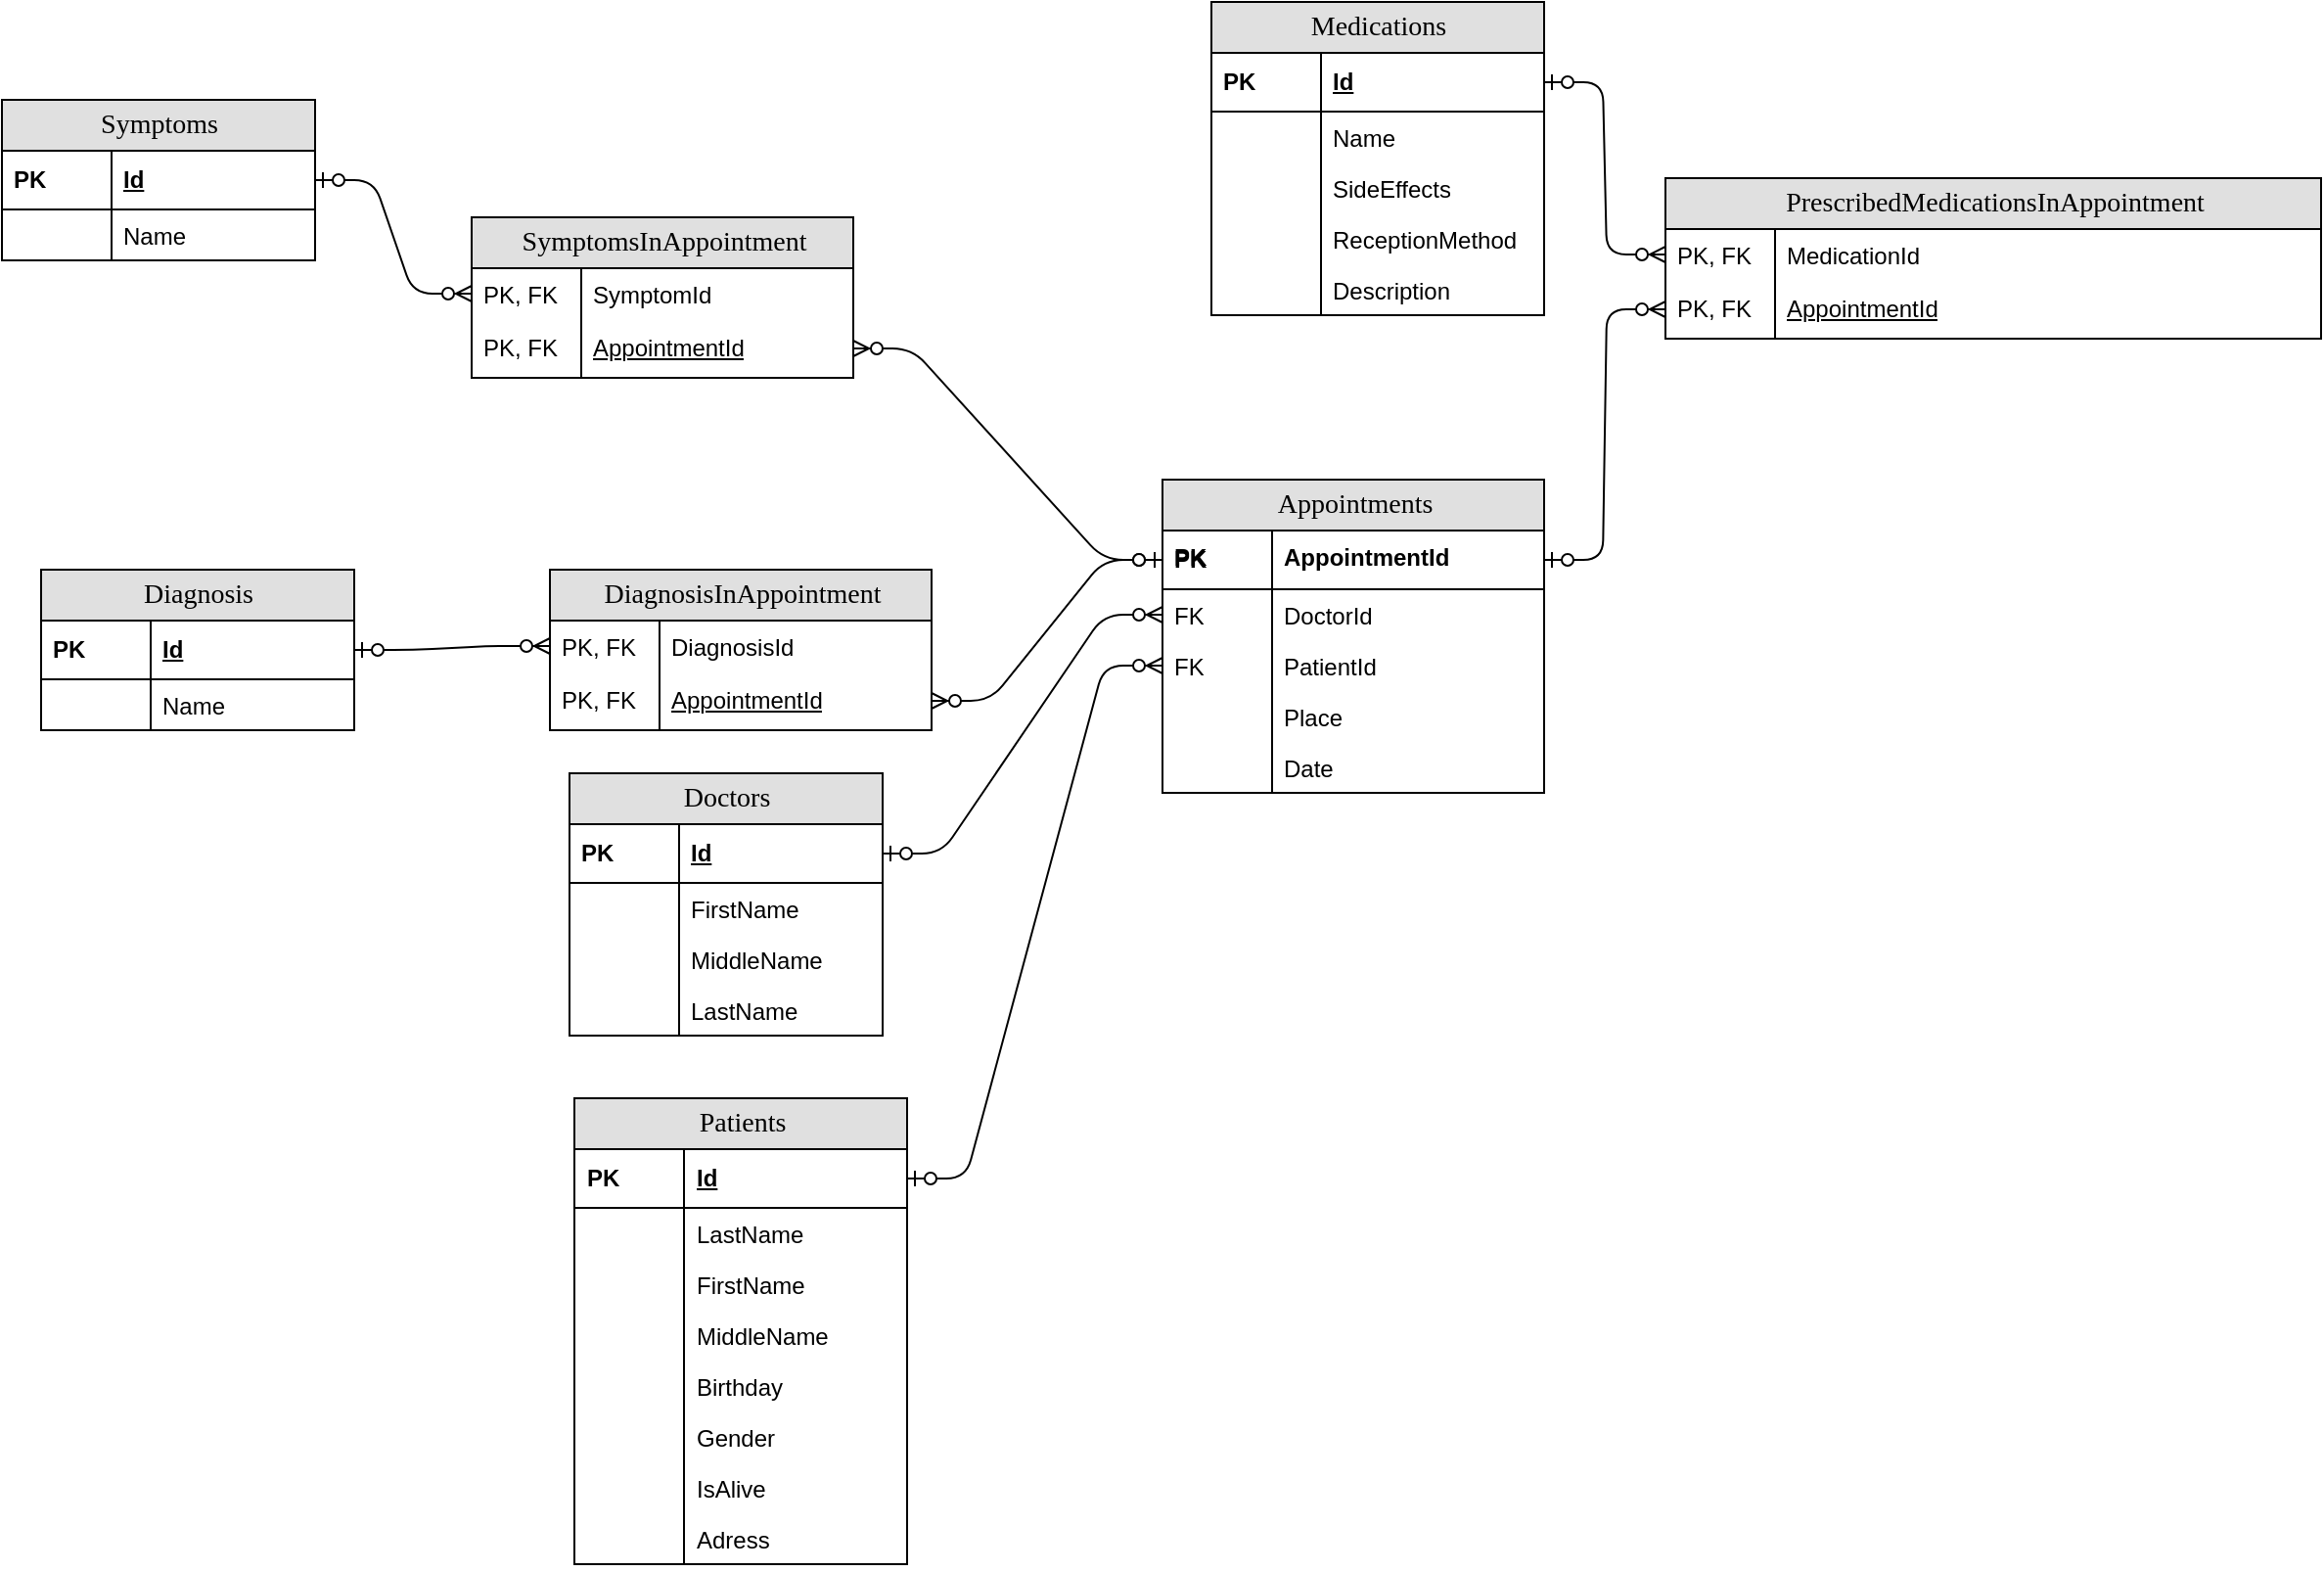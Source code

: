 <mxfile version="20.2.3" type="device"><diagram name="Page-1" id="e56a1550-8fbb-45ad-956c-1786394a9013"><mxGraphModel dx="3069" dy="1008" grid="1" gridSize="10" guides="1" tooltips="1" connect="1" arrows="1" fold="1" page="1" pageScale="1" pageWidth="1100" pageHeight="850" background="none" math="0" shadow="0"><root><mxCell id="0"/><mxCell id="1" parent="0"/><mxCell id="GtxnZD2geH8zOr17voNT-1" value="Doctors" style="swimlane;html=1;fontStyle=0;childLayout=stackLayout;horizontal=1;startSize=26;fillColor=#e0e0e0;horizontalStack=0;resizeParent=1;resizeLast=0;collapsible=1;marginBottom=0;swimlaneFillColor=#ffffff;align=center;rounded=0;shadow=0;comic=0;labelBackgroundColor=none;strokeWidth=1;fontFamily=Verdana;fontSize=14" vertex="1" parent="1"><mxGeometry x="150" y="534" width="160" height="134" as="geometry"/></mxCell><mxCell id="GtxnZD2geH8zOr17voNT-4" value="Id" style="shape=partialRectangle;top=0;left=0;right=0;bottom=1;html=1;align=left;verticalAlign=middle;fillColor=none;spacingLeft=60;spacingRight=4;whiteSpace=wrap;overflow=hidden;rotatable=0;points=[[0,0.5],[1,0.5]];portConstraint=eastwest;dropTarget=0;fontStyle=5;" vertex="1" parent="GtxnZD2geH8zOr17voNT-1"><mxGeometry y="26" width="160" height="30" as="geometry"/></mxCell><mxCell id="GtxnZD2geH8zOr17voNT-5" value="PK" style="shape=partialRectangle;fontStyle=1;top=0;left=0;bottom=0;html=1;fillColor=none;align=left;verticalAlign=middle;spacingLeft=4;spacingRight=4;whiteSpace=wrap;overflow=hidden;rotatable=0;points=[];portConstraint=eastwest;part=1;" vertex="1" connectable="0" parent="GtxnZD2geH8zOr17voNT-4"><mxGeometry width="56" height="30" as="geometry"/></mxCell><mxCell id="GtxnZD2geH8zOr17voNT-6" value="FirstName" style="shape=partialRectangle;top=0;left=0;right=0;bottom=0;html=1;align=left;verticalAlign=top;fillColor=none;spacingLeft=60;spacingRight=4;whiteSpace=wrap;overflow=hidden;rotatable=0;points=[[0,0.5],[1,0.5]];portConstraint=eastwest;dropTarget=0;" vertex="1" parent="GtxnZD2geH8zOr17voNT-1"><mxGeometry y="56" width="160" height="26" as="geometry"/></mxCell><mxCell id="GtxnZD2geH8zOr17voNT-7" value="" style="shape=partialRectangle;top=0;left=0;bottom=0;html=1;fillColor=none;align=left;verticalAlign=top;spacingLeft=4;spacingRight=4;whiteSpace=wrap;overflow=hidden;rotatable=0;points=[];portConstraint=eastwest;part=1;" vertex="1" connectable="0" parent="GtxnZD2geH8zOr17voNT-6"><mxGeometry width="56" height="26" as="geometry"/></mxCell><mxCell id="GtxnZD2geH8zOr17voNT-29" value="MiddleName" style="shape=partialRectangle;top=0;left=0;right=0;bottom=0;html=1;align=left;verticalAlign=top;fillColor=none;spacingLeft=60;spacingRight=4;whiteSpace=wrap;overflow=hidden;rotatable=0;points=[[0,0.5],[1,0.5]];portConstraint=eastwest;dropTarget=0;" vertex="1" parent="GtxnZD2geH8zOr17voNT-1"><mxGeometry y="82" width="160" height="26" as="geometry"/></mxCell><mxCell id="GtxnZD2geH8zOr17voNT-30" value="" style="shape=partialRectangle;top=0;left=0;bottom=0;html=1;fillColor=none;align=left;verticalAlign=top;spacingLeft=4;spacingRight=4;whiteSpace=wrap;overflow=hidden;rotatable=0;points=[];portConstraint=eastwest;part=1;" vertex="1" connectable="0" parent="GtxnZD2geH8zOr17voNT-29"><mxGeometry width="56" height="26" as="geometry"/></mxCell><mxCell id="GtxnZD2geH8zOr17voNT-44" value="LastName" style="shape=partialRectangle;top=0;left=0;right=0;bottom=0;html=1;align=left;verticalAlign=top;fillColor=none;spacingLeft=60;spacingRight=4;whiteSpace=wrap;overflow=hidden;rotatable=0;points=[[0,0.5],[1,0.5]];portConstraint=eastwest;dropTarget=0;" vertex="1" parent="GtxnZD2geH8zOr17voNT-1"><mxGeometry y="108" width="160" height="26" as="geometry"/></mxCell><mxCell id="GtxnZD2geH8zOr17voNT-45" value="" style="shape=partialRectangle;top=0;left=0;bottom=0;html=1;fillColor=none;align=left;verticalAlign=top;spacingLeft=4;spacingRight=4;whiteSpace=wrap;overflow=hidden;rotatable=0;points=[];portConstraint=eastwest;part=1;" vertex="1" connectable="0" parent="GtxnZD2geH8zOr17voNT-44"><mxGeometry width="56" height="26" as="geometry"/></mxCell><mxCell id="GtxnZD2geH8zOr17voNT-31" value="DiagnosisInAppointment" style="swimlane;html=1;fontStyle=0;childLayout=stackLayout;horizontal=1;startSize=26;fillColor=#e0e0e0;horizontalStack=0;resizeParent=1;resizeLast=0;collapsible=1;marginBottom=0;swimlaneFillColor=#ffffff;align=center;rounded=0;shadow=0;comic=0;labelBackgroundColor=none;strokeWidth=1;fontFamily=Verdana;fontSize=14" vertex="1" parent="1"><mxGeometry x="140" y="430" width="195" height="82" as="geometry"/></mxCell><mxCell id="GtxnZD2geH8zOr17voNT-34" value="DiagnosisId" style="shape=partialRectangle;top=0;left=0;right=0;bottom=0;html=1;align=left;verticalAlign=top;fillColor=none;spacingLeft=60;spacingRight=4;whiteSpace=wrap;overflow=hidden;rotatable=0;points=[[0,0.5],[1,0.5]];portConstraint=eastwest;dropTarget=0;" vertex="1" parent="GtxnZD2geH8zOr17voNT-31"><mxGeometry y="26" width="195" height="26" as="geometry"/></mxCell><mxCell id="GtxnZD2geH8zOr17voNT-35" value="PK, FK" style="shape=partialRectangle;top=0;left=0;bottom=0;html=1;fillColor=none;align=left;verticalAlign=top;spacingLeft=4;spacingRight=4;whiteSpace=wrap;overflow=hidden;rotatable=0;points=[];portConstraint=eastwest;part=1;" vertex="1" connectable="0" parent="GtxnZD2geH8zOr17voNT-34"><mxGeometry width="56" height="26" as="geometry"/></mxCell><mxCell id="GtxnZD2geH8zOr17voNT-32" value="&lt;span style=&quot;font-weight: 400;&quot;&gt;AppointmentId&lt;/span&gt;" style="shape=partialRectangle;top=0;left=0;right=0;bottom=1;html=1;align=left;verticalAlign=middle;fillColor=none;spacingLeft=60;spacingRight=4;whiteSpace=wrap;overflow=hidden;rotatable=0;points=[[0,0.5],[1,0.5]];portConstraint=eastwest;dropTarget=0;fontStyle=5;" vertex="1" parent="GtxnZD2geH8zOr17voNT-31"><mxGeometry y="52" width="195" height="30" as="geometry"/></mxCell><mxCell id="GtxnZD2geH8zOr17voNT-33" value="&lt;span style=&quot;font-weight: 400;&quot;&gt;PK, FK&lt;/span&gt;" style="shape=partialRectangle;fontStyle=1;top=0;left=0;bottom=0;html=1;fillColor=none;align=left;verticalAlign=middle;spacingLeft=4;spacingRight=4;whiteSpace=wrap;overflow=hidden;rotatable=0;points=[];portConstraint=eastwest;part=1;" vertex="1" connectable="0" parent="GtxnZD2geH8zOr17voNT-32"><mxGeometry width="56" height="30" as="geometry"/></mxCell><mxCell id="GtxnZD2geH8zOr17voNT-49" value="Patients" style="swimlane;html=1;fontStyle=0;childLayout=stackLayout;horizontal=1;startSize=26;fillColor=#e0e0e0;horizontalStack=0;resizeParent=1;resizeLast=0;collapsible=1;marginBottom=0;swimlaneFillColor=#ffffff;align=center;rounded=0;shadow=0;comic=0;labelBackgroundColor=none;strokeWidth=1;fontFamily=Verdana;fontSize=14" vertex="1" parent="1"><mxGeometry x="152.5" y="700" width="170" height="238" as="geometry"/></mxCell><mxCell id="GtxnZD2geH8zOr17voNT-50" value="Id" style="shape=partialRectangle;top=0;left=0;right=0;bottom=1;html=1;align=left;verticalAlign=middle;fillColor=none;spacingLeft=60;spacingRight=4;whiteSpace=wrap;overflow=hidden;rotatable=0;points=[[0,0.5],[1,0.5]];portConstraint=eastwest;dropTarget=0;fontStyle=5;" vertex="1" parent="GtxnZD2geH8zOr17voNT-49"><mxGeometry y="26" width="170" height="30" as="geometry"/></mxCell><mxCell id="GtxnZD2geH8zOr17voNT-51" value="PK" style="shape=partialRectangle;fontStyle=1;top=0;left=0;bottom=0;html=1;fillColor=none;align=left;verticalAlign=middle;spacingLeft=4;spacingRight=4;whiteSpace=wrap;overflow=hidden;rotatable=0;points=[];portConstraint=eastwest;part=1;" vertex="1" connectable="0" parent="GtxnZD2geH8zOr17voNT-50"><mxGeometry width="56" height="30" as="geometry"/></mxCell><mxCell id="GtxnZD2geH8zOr17voNT-56" value="LastName" style="shape=partialRectangle;top=0;left=0;right=0;bottom=0;html=1;align=left;verticalAlign=top;fillColor=none;spacingLeft=60;spacingRight=4;whiteSpace=wrap;overflow=hidden;rotatable=0;points=[[0,0.5],[1,0.5]];portConstraint=eastwest;dropTarget=0;" vertex="1" parent="GtxnZD2geH8zOr17voNT-49"><mxGeometry y="56" width="170" height="26" as="geometry"/></mxCell><mxCell id="GtxnZD2geH8zOr17voNT-57" value="" style="shape=partialRectangle;top=0;left=0;bottom=0;html=1;fillColor=none;align=left;verticalAlign=top;spacingLeft=4;spacingRight=4;whiteSpace=wrap;overflow=hidden;rotatable=0;points=[];portConstraint=eastwest;part=1;" vertex="1" connectable="0" parent="GtxnZD2geH8zOr17voNT-56"><mxGeometry width="56" height="26" as="geometry"/></mxCell><mxCell id="GtxnZD2geH8zOr17voNT-54" value="FirstName" style="shape=partialRectangle;top=0;left=0;right=0;bottom=0;html=1;align=left;verticalAlign=top;fillColor=none;spacingLeft=60;spacingRight=4;whiteSpace=wrap;overflow=hidden;rotatable=0;points=[[0,0.5],[1,0.5]];portConstraint=eastwest;dropTarget=0;" vertex="1" parent="GtxnZD2geH8zOr17voNT-49"><mxGeometry y="82" width="170" height="26" as="geometry"/></mxCell><mxCell id="GtxnZD2geH8zOr17voNT-55" value="" style="shape=partialRectangle;top=0;left=0;bottom=0;html=1;fillColor=none;align=left;verticalAlign=top;spacingLeft=4;spacingRight=4;whiteSpace=wrap;overflow=hidden;rotatable=0;points=[];portConstraint=eastwest;part=1;" vertex="1" connectable="0" parent="GtxnZD2geH8zOr17voNT-54"><mxGeometry width="56" height="26" as="geometry"/></mxCell><mxCell id="GtxnZD2geH8zOr17voNT-52" value="MiddleName" style="shape=partialRectangle;top=0;left=0;right=0;bottom=0;html=1;align=left;verticalAlign=top;fillColor=none;spacingLeft=60;spacingRight=4;whiteSpace=wrap;overflow=hidden;rotatable=0;points=[[0,0.5],[1,0.5]];portConstraint=eastwest;dropTarget=0;" vertex="1" parent="GtxnZD2geH8zOr17voNT-49"><mxGeometry y="108" width="170" height="26" as="geometry"/></mxCell><mxCell id="GtxnZD2geH8zOr17voNT-53" value="" style="shape=partialRectangle;top=0;left=0;bottom=0;html=1;fillColor=none;align=left;verticalAlign=top;spacingLeft=4;spacingRight=4;whiteSpace=wrap;overflow=hidden;rotatable=0;points=[];portConstraint=eastwest;part=1;" vertex="1" connectable="0" parent="GtxnZD2geH8zOr17voNT-52"><mxGeometry width="56" height="26" as="geometry"/></mxCell><mxCell id="GtxnZD2geH8zOr17voNT-58" value="Birthday" style="shape=partialRectangle;top=0;left=0;right=0;bottom=0;html=1;align=left;verticalAlign=top;fillColor=none;spacingLeft=60;spacingRight=4;whiteSpace=wrap;overflow=hidden;rotatable=0;points=[[0,0.5],[1,0.5]];portConstraint=eastwest;dropTarget=0;" vertex="1" parent="GtxnZD2geH8zOr17voNT-49"><mxGeometry y="134" width="170" height="26" as="geometry"/></mxCell><mxCell id="GtxnZD2geH8zOr17voNT-59" value="" style="shape=partialRectangle;top=0;left=0;bottom=0;html=1;fillColor=none;align=left;verticalAlign=top;spacingLeft=4;spacingRight=4;whiteSpace=wrap;overflow=hidden;rotatable=0;points=[];portConstraint=eastwest;part=1;" vertex="1" connectable="0" parent="GtxnZD2geH8zOr17voNT-58"><mxGeometry width="56" height="26" as="geometry"/></mxCell><mxCell id="GtxnZD2geH8zOr17voNT-60" value="Gender" style="shape=partialRectangle;top=0;left=0;right=0;bottom=0;html=1;align=left;verticalAlign=top;fillColor=none;spacingLeft=60;spacingRight=4;whiteSpace=wrap;overflow=hidden;rotatable=0;points=[[0,0.5],[1,0.5]];portConstraint=eastwest;dropTarget=0;" vertex="1" parent="GtxnZD2geH8zOr17voNT-49"><mxGeometry y="160" width="170" height="26" as="geometry"/></mxCell><mxCell id="GtxnZD2geH8zOr17voNT-61" value="" style="shape=partialRectangle;top=0;left=0;bottom=0;html=1;fillColor=none;align=left;verticalAlign=top;spacingLeft=4;spacingRight=4;whiteSpace=wrap;overflow=hidden;rotatable=0;points=[];portConstraint=eastwest;part=1;" vertex="1" connectable="0" parent="GtxnZD2geH8zOr17voNT-60"><mxGeometry width="56" height="26" as="geometry"/></mxCell><mxCell id="GtxnZD2geH8zOr17voNT-138" value="IsAlive" style="shape=partialRectangle;top=0;left=0;right=0;bottom=0;html=1;align=left;verticalAlign=top;fillColor=none;spacingLeft=60;spacingRight=4;whiteSpace=wrap;overflow=hidden;rotatable=0;points=[[0,0.5],[1,0.5]];portConstraint=eastwest;dropTarget=0;" vertex="1" parent="GtxnZD2geH8zOr17voNT-49"><mxGeometry y="186" width="170" height="26" as="geometry"/></mxCell><mxCell id="GtxnZD2geH8zOr17voNT-139" value="" style="shape=partialRectangle;top=0;left=0;bottom=0;html=1;fillColor=none;align=left;verticalAlign=top;spacingLeft=4;spacingRight=4;whiteSpace=wrap;overflow=hidden;rotatable=0;points=[];portConstraint=eastwest;part=1;" vertex="1" connectable="0" parent="GtxnZD2geH8zOr17voNT-138"><mxGeometry width="56" height="26" as="geometry"/></mxCell><mxCell id="GtxnZD2geH8zOr17voNT-151" value="Adress" style="shape=partialRectangle;top=0;left=0;right=0;bottom=0;html=1;align=left;verticalAlign=top;fillColor=none;spacingLeft=60;spacingRight=4;whiteSpace=wrap;overflow=hidden;rotatable=0;points=[[0,0.5],[1,0.5]];portConstraint=eastwest;dropTarget=0;" vertex="1" parent="GtxnZD2geH8zOr17voNT-49"><mxGeometry y="212" width="170" height="26" as="geometry"/></mxCell><mxCell id="GtxnZD2geH8zOr17voNT-152" value="" style="shape=partialRectangle;top=0;left=0;bottom=0;html=1;fillColor=none;align=left;verticalAlign=top;spacingLeft=4;spacingRight=4;whiteSpace=wrap;overflow=hidden;rotatable=0;points=[];portConstraint=eastwest;part=1;" vertex="1" connectable="0" parent="GtxnZD2geH8zOr17voNT-151"><mxGeometry width="56" height="26" as="geometry"/></mxCell><mxCell id="GtxnZD2geH8zOr17voNT-64" value="Diagnosis" style="swimlane;html=1;fontStyle=0;childLayout=stackLayout;horizontal=1;startSize=26;fillColor=#e0e0e0;horizontalStack=0;resizeParent=1;resizeLast=0;collapsible=1;marginBottom=0;swimlaneFillColor=#ffffff;align=center;rounded=0;shadow=0;comic=0;labelBackgroundColor=none;strokeWidth=1;fontFamily=Verdana;fontSize=14" vertex="1" parent="1"><mxGeometry x="-120" y="430" width="160" height="82" as="geometry"/></mxCell><mxCell id="GtxnZD2geH8zOr17voNT-65" value="Id" style="shape=partialRectangle;top=0;left=0;right=0;bottom=1;html=1;align=left;verticalAlign=middle;fillColor=none;spacingLeft=60;spacingRight=4;whiteSpace=wrap;overflow=hidden;rotatable=0;points=[[0,0.5],[1,0.5]];portConstraint=eastwest;dropTarget=0;fontStyle=5;" vertex="1" parent="GtxnZD2geH8zOr17voNT-64"><mxGeometry y="26" width="160" height="30" as="geometry"/></mxCell><mxCell id="GtxnZD2geH8zOr17voNT-66" value="PK" style="shape=partialRectangle;fontStyle=1;top=0;left=0;bottom=0;html=1;fillColor=none;align=left;verticalAlign=middle;spacingLeft=4;spacingRight=4;whiteSpace=wrap;overflow=hidden;rotatable=0;points=[];portConstraint=eastwest;part=1;" vertex="1" connectable="0" parent="GtxnZD2geH8zOr17voNT-65"><mxGeometry width="56" height="30" as="geometry"/></mxCell><mxCell id="GtxnZD2geH8zOr17voNT-67" value="Name" style="shape=partialRectangle;top=0;left=0;right=0;bottom=0;html=1;align=left;verticalAlign=top;fillColor=none;spacingLeft=60;spacingRight=4;whiteSpace=wrap;overflow=hidden;rotatable=0;points=[[0,0.5],[1,0.5]];portConstraint=eastwest;dropTarget=0;" vertex="1" parent="GtxnZD2geH8zOr17voNT-64"><mxGeometry y="56" width="160" height="26" as="geometry"/></mxCell><mxCell id="GtxnZD2geH8zOr17voNT-68" value="" style="shape=partialRectangle;top=0;left=0;bottom=0;html=1;fillColor=none;align=left;verticalAlign=top;spacingLeft=4;spacingRight=4;whiteSpace=wrap;overflow=hidden;rotatable=0;points=[];portConstraint=eastwest;part=1;" vertex="1" connectable="0" parent="GtxnZD2geH8zOr17voNT-67"><mxGeometry width="56" height="26" as="geometry"/></mxCell><mxCell id="GtxnZD2geH8zOr17voNT-78" value="Appointments" style="swimlane;html=1;fontStyle=0;childLayout=stackLayout;horizontal=1;startSize=26;fillColor=#e0e0e0;horizontalStack=0;resizeParent=1;resizeLast=0;collapsible=1;marginBottom=0;swimlaneFillColor=#ffffff;align=center;rounded=0;shadow=0;comic=0;labelBackgroundColor=none;strokeWidth=1;fontFamily=Verdana;fontSize=14" vertex="1" parent="1"><mxGeometry x="453" y="384" width="195" height="160" as="geometry"/></mxCell><mxCell id="GtxnZD2geH8zOr17voNT-85" value="AppointmentId" style="shape=partialRectangle;top=0;left=0;right=0;bottom=0;html=1;align=left;verticalAlign=top;fillColor=none;spacingLeft=60;spacingRight=4;whiteSpace=wrap;overflow=hidden;rotatable=0;points=[[0,0.5],[1,0.5]];portConstraint=eastwest;dropTarget=0;fontStyle=1;movable=0;resizable=0;deletable=0;editable=0;connectable=0;" vertex="1" parent="GtxnZD2geH8zOr17voNT-78"><mxGeometry y="26" width="195" height="26" as="geometry"/></mxCell><mxCell id="GtxnZD2geH8zOr17voNT-86" value="&lt;b&gt;PK&lt;/b&gt;" style="shape=partialRectangle;top=0;left=0;bottom=0;html=1;fillColor=none;align=left;verticalAlign=top;spacingLeft=4;spacingRight=4;whiteSpace=wrap;overflow=hidden;rotatable=0;points=[];portConstraint=eastwest;part=1;" vertex="1" connectable="0" parent="GtxnZD2geH8zOr17voNT-85"><mxGeometry width="56" height="26" as="geometry"/></mxCell><mxCell id="GtxnZD2geH8zOr17voNT-79" value="" style="shape=partialRectangle;top=0;left=0;right=0;bottom=1;html=1;align=left;verticalAlign=middle;fillColor=none;spacingLeft=60;spacingRight=4;whiteSpace=wrap;overflow=hidden;rotatable=0;points=[[0,0.5],[1,0.5]];portConstraint=eastwest;dropTarget=0;fontStyle=5;" vertex="1" parent="GtxnZD2geH8zOr17voNT-78"><mxGeometry y="26" width="195" height="30" as="geometry"/></mxCell><mxCell id="GtxnZD2geH8zOr17voNT-80" value="PK" style="shape=partialRectangle;fontStyle=1;top=0;left=0;bottom=0;html=1;fillColor=none;align=left;verticalAlign=middle;spacingLeft=4;spacingRight=4;whiteSpace=wrap;overflow=hidden;rotatable=0;points=[];portConstraint=eastwest;part=1;" vertex="1" connectable="0" parent="GtxnZD2geH8zOr17voNT-79"><mxGeometry width="56" height="30" as="geometry"/></mxCell><mxCell id="GtxnZD2geH8zOr17voNT-112" value="DoctorId" style="shape=partialRectangle;top=0;left=0;right=0;bottom=0;html=1;align=left;verticalAlign=top;fillColor=none;spacingLeft=60;spacingRight=4;whiteSpace=wrap;overflow=hidden;rotatable=0;points=[[0,0.5],[1,0.5]];portConstraint=eastwest;dropTarget=0;" vertex="1" parent="GtxnZD2geH8zOr17voNT-78"><mxGeometry y="56" width="195" height="26" as="geometry"/></mxCell><mxCell id="GtxnZD2geH8zOr17voNT-113" value="FK" style="shape=partialRectangle;top=0;left=0;bottom=0;html=1;fillColor=none;align=left;verticalAlign=top;spacingLeft=4;spacingRight=4;whiteSpace=wrap;overflow=hidden;rotatable=0;points=[];portConstraint=eastwest;part=1;" vertex="1" connectable="0" parent="GtxnZD2geH8zOr17voNT-112"><mxGeometry width="56" height="26" as="geometry"/></mxCell><mxCell id="GtxnZD2geH8zOr17voNT-81" value="PatientId" style="shape=partialRectangle;top=0;left=0;right=0;bottom=0;html=1;align=left;verticalAlign=top;fillColor=none;spacingLeft=60;spacingRight=4;whiteSpace=wrap;overflow=hidden;rotatable=0;points=[[0,0.5],[1,0.5]];portConstraint=eastwest;dropTarget=0;" vertex="1" parent="GtxnZD2geH8zOr17voNT-78"><mxGeometry y="82" width="195" height="26" as="geometry"/></mxCell><mxCell id="GtxnZD2geH8zOr17voNT-82" value="FK" style="shape=partialRectangle;top=0;left=0;bottom=0;html=1;fillColor=none;align=left;verticalAlign=top;spacingLeft=4;spacingRight=4;whiteSpace=wrap;overflow=hidden;rotatable=0;points=[];portConstraint=eastwest;part=1;" vertex="1" connectable="0" parent="GtxnZD2geH8zOr17voNT-81"><mxGeometry width="56" height="26" as="geometry"/></mxCell><mxCell id="GtxnZD2geH8zOr17voNT-114" value="Place" style="shape=partialRectangle;top=0;left=0;right=0;bottom=0;html=1;align=left;verticalAlign=top;fillColor=none;spacingLeft=60;spacingRight=4;whiteSpace=wrap;overflow=hidden;rotatable=0;points=[[0,0.5],[1,0.5]];portConstraint=eastwest;dropTarget=0;" vertex="1" parent="GtxnZD2geH8zOr17voNT-78"><mxGeometry y="108" width="195" height="26" as="geometry"/></mxCell><mxCell id="GtxnZD2geH8zOr17voNT-115" value="" style="shape=partialRectangle;top=0;left=0;bottom=0;html=1;fillColor=none;align=left;verticalAlign=top;spacingLeft=4;spacingRight=4;whiteSpace=wrap;overflow=hidden;rotatable=0;points=[];portConstraint=eastwest;part=1;" vertex="1" connectable="0" parent="GtxnZD2geH8zOr17voNT-114"><mxGeometry width="56" height="26" as="geometry"/></mxCell><mxCell id="GtxnZD2geH8zOr17voNT-118" value="Date" style="shape=partialRectangle;top=0;left=0;right=0;bottom=0;html=1;align=left;verticalAlign=top;fillColor=none;spacingLeft=60;spacingRight=4;whiteSpace=wrap;overflow=hidden;rotatable=0;points=[[0,0.5],[1,0.5]];portConstraint=eastwest;dropTarget=0;" vertex="1" parent="GtxnZD2geH8zOr17voNT-78"><mxGeometry y="134" width="195" height="26" as="geometry"/></mxCell><mxCell id="GtxnZD2geH8zOr17voNT-119" value="" style="shape=partialRectangle;top=0;left=0;bottom=0;html=1;fillColor=none;align=left;verticalAlign=top;spacingLeft=4;spacingRight=4;whiteSpace=wrap;overflow=hidden;rotatable=0;points=[];portConstraint=eastwest;part=1;" vertex="1" connectable="0" parent="GtxnZD2geH8zOr17voNT-118"><mxGeometry width="56" height="26" as="geometry"/></mxCell><mxCell id="GtxnZD2geH8zOr17voNT-99" value="Symptoms" style="swimlane;html=1;fontStyle=0;childLayout=stackLayout;horizontal=1;startSize=26;fillColor=#e0e0e0;horizontalStack=0;resizeParent=1;resizeLast=0;collapsible=1;marginBottom=0;swimlaneFillColor=#ffffff;align=center;rounded=0;shadow=0;comic=0;labelBackgroundColor=none;strokeWidth=1;fontFamily=Verdana;fontSize=14" vertex="1" parent="1"><mxGeometry x="-140" y="190" width="160" height="82" as="geometry"/></mxCell><mxCell id="GtxnZD2geH8zOr17voNT-100" value="Id" style="shape=partialRectangle;top=0;left=0;right=0;bottom=1;html=1;align=left;verticalAlign=middle;fillColor=none;spacingLeft=60;spacingRight=4;whiteSpace=wrap;overflow=hidden;rotatable=0;points=[[0,0.5],[1,0.5]];portConstraint=eastwest;dropTarget=0;fontStyle=5;" vertex="1" parent="GtxnZD2geH8zOr17voNT-99"><mxGeometry y="26" width="160" height="30" as="geometry"/></mxCell><mxCell id="GtxnZD2geH8zOr17voNT-101" value="PK" style="shape=partialRectangle;fontStyle=1;top=0;left=0;bottom=0;html=1;fillColor=none;align=left;verticalAlign=middle;spacingLeft=4;spacingRight=4;whiteSpace=wrap;overflow=hidden;rotatable=0;points=[];portConstraint=eastwest;part=1;" vertex="1" connectable="0" parent="GtxnZD2geH8zOr17voNT-100"><mxGeometry width="56" height="30" as="geometry"/></mxCell><mxCell id="GtxnZD2geH8zOr17voNT-102" value="Name" style="shape=partialRectangle;top=0;left=0;right=0;bottom=0;html=1;align=left;verticalAlign=top;fillColor=none;spacingLeft=60;spacingRight=4;whiteSpace=wrap;overflow=hidden;rotatable=0;points=[[0,0.5],[1,0.5]];portConstraint=eastwest;dropTarget=0;" vertex="1" parent="GtxnZD2geH8zOr17voNT-99"><mxGeometry y="56" width="160" height="26" as="geometry"/></mxCell><mxCell id="GtxnZD2geH8zOr17voNT-103" value="" style="shape=partialRectangle;top=0;left=0;bottom=0;html=1;fillColor=none;align=left;verticalAlign=top;spacingLeft=4;spacingRight=4;whiteSpace=wrap;overflow=hidden;rotatable=0;points=[];portConstraint=eastwest;part=1;" vertex="1" connectable="0" parent="GtxnZD2geH8zOr17voNT-102"><mxGeometry width="56" height="26" as="geometry"/></mxCell><mxCell id="GtxnZD2geH8zOr17voNT-104" value="Medications" style="swimlane;html=1;fontStyle=0;childLayout=stackLayout;horizontal=1;startSize=26;fillColor=#e0e0e0;horizontalStack=0;resizeParent=1;resizeLast=0;collapsible=1;marginBottom=0;swimlaneFillColor=#ffffff;align=center;rounded=0;shadow=0;comic=0;labelBackgroundColor=none;strokeWidth=1;fontFamily=Verdana;fontSize=14" vertex="1" parent="1"><mxGeometry x="478" y="140" width="170" height="160" as="geometry"/></mxCell><mxCell id="GtxnZD2geH8zOr17voNT-105" value="Id" style="shape=partialRectangle;top=0;left=0;right=0;bottom=1;html=1;align=left;verticalAlign=middle;fillColor=none;spacingLeft=60;spacingRight=4;whiteSpace=wrap;overflow=hidden;rotatable=0;points=[[0,0.5],[1,0.5]];portConstraint=eastwest;dropTarget=0;fontStyle=5;" vertex="1" parent="GtxnZD2geH8zOr17voNT-104"><mxGeometry y="26" width="170" height="30" as="geometry"/></mxCell><mxCell id="GtxnZD2geH8zOr17voNT-106" value="PK" style="shape=partialRectangle;fontStyle=1;top=0;left=0;bottom=0;html=1;fillColor=none;align=left;verticalAlign=middle;spacingLeft=4;spacingRight=4;whiteSpace=wrap;overflow=hidden;rotatable=0;points=[];portConstraint=eastwest;part=1;" vertex="1" connectable="0" parent="GtxnZD2geH8zOr17voNT-105"><mxGeometry width="56" height="30" as="geometry"/></mxCell><mxCell id="GtxnZD2geH8zOr17voNT-107" value="Name" style="shape=partialRectangle;top=0;left=0;right=0;bottom=0;html=1;align=left;verticalAlign=top;fillColor=none;spacingLeft=60;spacingRight=4;whiteSpace=wrap;overflow=hidden;rotatable=0;points=[[0,0.5],[1,0.5]];portConstraint=eastwest;dropTarget=0;" vertex="1" parent="GtxnZD2geH8zOr17voNT-104"><mxGeometry y="56" width="170" height="26" as="geometry"/></mxCell><mxCell id="GtxnZD2geH8zOr17voNT-108" value="" style="shape=partialRectangle;top=0;left=0;bottom=0;html=1;fillColor=none;align=left;verticalAlign=top;spacingLeft=4;spacingRight=4;whiteSpace=wrap;overflow=hidden;rotatable=0;points=[];portConstraint=eastwest;part=1;" vertex="1" connectable="0" parent="GtxnZD2geH8zOr17voNT-107"><mxGeometry width="56" height="26" as="geometry"/></mxCell><mxCell id="GtxnZD2geH8zOr17voNT-120" value="SideEffects" style="shape=partialRectangle;top=0;left=0;right=0;bottom=0;html=1;align=left;verticalAlign=top;fillColor=none;spacingLeft=60;spacingRight=4;whiteSpace=wrap;overflow=hidden;rotatable=0;points=[[0,0.5],[1,0.5]];portConstraint=eastwest;dropTarget=0;" vertex="1" parent="GtxnZD2geH8zOr17voNT-104"><mxGeometry y="82" width="170" height="26" as="geometry"/></mxCell><mxCell id="GtxnZD2geH8zOr17voNT-121" value="" style="shape=partialRectangle;top=0;left=0;bottom=0;html=1;fillColor=none;align=left;verticalAlign=top;spacingLeft=4;spacingRight=4;whiteSpace=wrap;overflow=hidden;rotatable=0;points=[];portConstraint=eastwest;part=1;" vertex="1" connectable="0" parent="GtxnZD2geH8zOr17voNT-120"><mxGeometry width="56" height="26" as="geometry"/></mxCell><mxCell id="GtxnZD2geH8zOr17voNT-122" value="ReceptionMethod" style="shape=partialRectangle;top=0;left=0;right=0;bottom=0;html=1;align=left;verticalAlign=top;fillColor=none;spacingLeft=60;spacingRight=4;whiteSpace=wrap;overflow=hidden;rotatable=0;points=[[0,0.5],[1,0.5]];portConstraint=eastwest;dropTarget=0;" vertex="1" parent="GtxnZD2geH8zOr17voNT-104"><mxGeometry y="108" width="170" height="26" as="geometry"/></mxCell><mxCell id="GtxnZD2geH8zOr17voNT-123" value="" style="shape=partialRectangle;top=0;left=0;bottom=0;html=1;fillColor=none;align=left;verticalAlign=top;spacingLeft=4;spacingRight=4;whiteSpace=wrap;overflow=hidden;rotatable=0;points=[];portConstraint=eastwest;part=1;" vertex="1" connectable="0" parent="GtxnZD2geH8zOr17voNT-122"><mxGeometry width="56" height="26" as="geometry"/></mxCell><mxCell id="GtxnZD2geH8zOr17voNT-140" value="Description" style="shape=partialRectangle;top=0;left=0;right=0;bottom=0;html=1;align=left;verticalAlign=top;fillColor=none;spacingLeft=60;spacingRight=4;whiteSpace=wrap;overflow=hidden;rotatable=0;points=[[0,0.5],[1,0.5]];portConstraint=eastwest;dropTarget=0;" vertex="1" parent="GtxnZD2geH8zOr17voNT-104"><mxGeometry y="134" width="170" height="26" as="geometry"/></mxCell><mxCell id="GtxnZD2geH8zOr17voNT-141" value="" style="shape=partialRectangle;top=0;left=0;bottom=0;html=1;fillColor=none;align=left;verticalAlign=top;spacingLeft=4;spacingRight=4;whiteSpace=wrap;overflow=hidden;rotatable=0;points=[];portConstraint=eastwest;part=1;" vertex="1" connectable="0" parent="GtxnZD2geH8zOr17voNT-140"><mxGeometry width="56" height="26" as="geometry"/></mxCell><mxCell id="GtxnZD2geH8zOr17voNT-124" value="PrescribedMedicationsInAppointment" style="swimlane;html=1;fontStyle=0;childLayout=stackLayout;horizontal=1;startSize=26;fillColor=#e0e0e0;horizontalStack=0;resizeParent=1;resizeLast=0;collapsible=1;marginBottom=0;swimlaneFillColor=#ffffff;align=center;rounded=0;shadow=0;comic=0;labelBackgroundColor=none;strokeWidth=1;fontFamily=Verdana;fontSize=14" vertex="1" parent="1"><mxGeometry x="710" y="230" width="335" height="82" as="geometry"/></mxCell><mxCell id="GtxnZD2geH8zOr17voNT-125" value="MedicationId" style="shape=partialRectangle;top=0;left=0;right=0;bottom=0;html=1;align=left;verticalAlign=top;fillColor=none;spacingLeft=60;spacingRight=4;whiteSpace=wrap;overflow=hidden;rotatable=0;points=[[0,0.5],[1,0.5]];portConstraint=eastwest;dropTarget=0;" vertex="1" parent="GtxnZD2geH8zOr17voNT-124"><mxGeometry y="26" width="335" height="26" as="geometry"/></mxCell><mxCell id="GtxnZD2geH8zOr17voNT-126" value="PK, FK" style="shape=partialRectangle;top=0;left=0;bottom=0;html=1;fillColor=none;align=left;verticalAlign=top;spacingLeft=4;spacingRight=4;whiteSpace=wrap;overflow=hidden;rotatable=0;points=[];portConstraint=eastwest;part=1;" vertex="1" connectable="0" parent="GtxnZD2geH8zOr17voNT-125"><mxGeometry width="56" height="26" as="geometry"/></mxCell><mxCell id="GtxnZD2geH8zOr17voNT-127" value="&lt;span style=&quot;font-weight: 400;&quot;&gt;AppointmentId&lt;/span&gt;" style="shape=partialRectangle;top=0;left=0;right=0;bottom=1;html=1;align=left;verticalAlign=middle;fillColor=none;spacingLeft=60;spacingRight=4;whiteSpace=wrap;overflow=hidden;rotatable=0;points=[[0,0.5],[1,0.5]];portConstraint=eastwest;dropTarget=0;fontStyle=5;" vertex="1" parent="GtxnZD2geH8zOr17voNT-124"><mxGeometry y="52" width="335" height="30" as="geometry"/></mxCell><mxCell id="GtxnZD2geH8zOr17voNT-128" value="&lt;span style=&quot;font-weight: 400;&quot;&gt;PK, FK&lt;/span&gt;" style="shape=partialRectangle;fontStyle=1;top=0;left=0;bottom=0;html=1;fillColor=none;align=left;verticalAlign=middle;spacingLeft=4;spacingRight=4;whiteSpace=wrap;overflow=hidden;rotatable=0;points=[];portConstraint=eastwest;part=1;" vertex="1" connectable="0" parent="GtxnZD2geH8zOr17voNT-127"><mxGeometry width="56" height="30" as="geometry"/></mxCell><mxCell id="GtxnZD2geH8zOr17voNT-130" value="SymptomsInAppointment" style="swimlane;html=1;fontStyle=0;childLayout=stackLayout;horizontal=1;startSize=26;fillColor=#e0e0e0;horizontalStack=0;resizeParent=1;resizeLast=0;collapsible=1;marginBottom=0;swimlaneFillColor=#ffffff;align=center;rounded=0;shadow=0;comic=0;labelBackgroundColor=none;strokeWidth=1;fontFamily=Verdana;fontSize=14" vertex="1" parent="1"><mxGeometry x="100" y="250" width="195" height="82" as="geometry"/></mxCell><mxCell id="GtxnZD2geH8zOr17voNT-131" value="SymptomId" style="shape=partialRectangle;top=0;left=0;right=0;bottom=0;html=1;align=left;verticalAlign=top;fillColor=none;spacingLeft=60;spacingRight=4;whiteSpace=wrap;overflow=hidden;rotatable=0;points=[[0,0.5],[1,0.5]];portConstraint=eastwest;dropTarget=0;" vertex="1" parent="GtxnZD2geH8zOr17voNT-130"><mxGeometry y="26" width="195" height="26" as="geometry"/></mxCell><mxCell id="GtxnZD2geH8zOr17voNT-132" value="PK, FK" style="shape=partialRectangle;top=0;left=0;bottom=0;html=1;fillColor=none;align=left;verticalAlign=top;spacingLeft=4;spacingRight=4;whiteSpace=wrap;overflow=hidden;rotatable=0;points=[];portConstraint=eastwest;part=1;" vertex="1" connectable="0" parent="GtxnZD2geH8zOr17voNT-131"><mxGeometry width="56" height="26" as="geometry"/></mxCell><mxCell id="GtxnZD2geH8zOr17voNT-133" value="&lt;span style=&quot;font-weight: 400;&quot;&gt;AppointmentId&lt;/span&gt;" style="shape=partialRectangle;top=0;left=0;right=0;bottom=1;html=1;align=left;verticalAlign=middle;fillColor=none;spacingLeft=60;spacingRight=4;whiteSpace=wrap;overflow=hidden;rotatable=0;points=[[0,0.5],[1,0.5]];portConstraint=eastwest;dropTarget=0;fontStyle=5;" vertex="1" parent="GtxnZD2geH8zOr17voNT-130"><mxGeometry y="52" width="195" height="30" as="geometry"/></mxCell><mxCell id="GtxnZD2geH8zOr17voNT-134" value="&lt;span style=&quot;font-weight: 400;&quot;&gt;PK, FK&lt;/span&gt;" style="shape=partialRectangle;fontStyle=1;top=0;left=0;bottom=0;html=1;fillColor=none;align=left;verticalAlign=middle;spacingLeft=4;spacingRight=4;whiteSpace=wrap;overflow=hidden;rotatable=0;points=[];portConstraint=eastwest;part=1;" vertex="1" connectable="0" parent="GtxnZD2geH8zOr17voNT-133"><mxGeometry width="56" height="30" as="geometry"/></mxCell><mxCell id="GtxnZD2geH8zOr17voNT-135" value="" style="edgeStyle=entityRelationEdgeStyle;html=1;endArrow=ERzeroToMany;startArrow=ERzeroToOne;labelBackgroundColor=none;fontFamily=Verdana;fontSize=14;exitX=0;exitY=0.5;exitDx=0;exitDy=0;entryX=1;entryY=0.5;entryDx=0;entryDy=0;" edge="1" parent="1" source="GtxnZD2geH8zOr17voNT-79" target="GtxnZD2geH8zOr17voNT-133"><mxGeometry width="100" height="100" relative="1" as="geometry"><mxPoint x="373" y="265" as="sourcePoint"/><mxPoint x="320" y="260" as="targetPoint"/></mxGeometry></mxCell><mxCell id="GtxnZD2geH8zOr17voNT-136" value="" style="edgeStyle=entityRelationEdgeStyle;html=1;endArrow=ERzeroToMany;startArrow=ERzeroToOne;labelBackgroundColor=none;fontFamily=Verdana;fontSize=14;entryX=0;entryY=0.5;entryDx=0;entryDy=0;exitX=1;exitY=0.5;exitDx=0;exitDy=0;" edge="1" parent="1" source="GtxnZD2geH8zOr17voNT-100" target="GtxnZD2geH8zOr17voNT-131"><mxGeometry width="100" height="100" relative="1" as="geometry"><mxPoint x="30" y="340" as="sourcePoint"/><mxPoint x="50" y="260" as="targetPoint"/></mxGeometry></mxCell><mxCell id="GtxnZD2geH8zOr17voNT-142" value="" style="edgeStyle=entityRelationEdgeStyle;html=1;endArrow=ERzeroToMany;startArrow=ERzeroToOne;labelBackgroundColor=none;fontFamily=Verdana;fontSize=14;exitX=1;exitY=0.5;exitDx=0;exitDy=0;" edge="1" parent="1" source="GtxnZD2geH8zOr17voNT-65" target="GtxnZD2geH8zOr17voNT-34"><mxGeometry width="100" height="100" relative="1" as="geometry"><mxPoint x="90" y="530" as="sourcePoint"/><mxPoint x="365" y="410" as="targetPoint"/></mxGeometry></mxCell><mxCell id="GtxnZD2geH8zOr17voNT-143" value="" style="edgeStyle=entityRelationEdgeStyle;html=1;endArrow=ERzeroToMany;startArrow=ERzeroToOne;labelBackgroundColor=none;fontFamily=Verdana;fontSize=14;entryX=1;entryY=0.5;exitX=0;exitY=0.5;exitDx=0;exitDy=0;entryDx=0;entryDy=0;" edge="1" parent="1" source="GtxnZD2geH8zOr17voNT-79" target="GtxnZD2geH8zOr17voNT-32"><mxGeometry width="100" height="100" relative="1" as="geometry"><mxPoint x="373" y="265" as="sourcePoint"/><mxPoint x="450" y="420" as="targetPoint"/></mxGeometry></mxCell><mxCell id="GtxnZD2geH8zOr17voNT-144" value="" style="edgeStyle=entityRelationEdgeStyle;html=1;endArrow=ERzeroToMany;startArrow=ERzeroToOne;labelBackgroundColor=none;fontFamily=Verdana;fontSize=14;exitX=1;exitY=0.5;exitDx=0;exitDy=0;entryX=0;entryY=0.5;entryDx=0;entryDy=0;" edge="1" parent="1" source="GtxnZD2geH8zOr17voNT-79" target="GtxnZD2geH8zOr17voNT-127"><mxGeometry width="100" height="100" relative="1" as="geometry"><mxPoint x="380" y="715" as="sourcePoint"/><mxPoint x="720" y="380" as="targetPoint"/></mxGeometry></mxCell><mxCell id="GtxnZD2geH8zOr17voNT-145" value="" style="edgeStyle=entityRelationEdgeStyle;html=1;endArrow=ERzeroToMany;startArrow=ERzeroToOne;labelBackgroundColor=none;fontFamily=Verdana;fontSize=14;entryX=0;entryY=0.5;exitX=1;exitY=0.5;exitDx=0;exitDy=0;entryDx=0;entryDy=0;" edge="1" parent="1" source="GtxnZD2geH8zOr17voNT-4" target="GtxnZD2geH8zOr17voNT-112"><mxGeometry width="100" height="100" relative="1" as="geometry"><mxPoint x="260" y="725" as="sourcePoint"/><mxPoint x="410" y="590" as="targetPoint"/></mxGeometry></mxCell><mxCell id="GtxnZD2geH8zOr17voNT-146" value="" style="edgeStyle=entityRelationEdgeStyle;html=1;endArrow=ERzeroToMany;startArrow=ERzeroToOne;labelBackgroundColor=none;fontFamily=Verdana;fontSize=14;entryX=0;entryY=0.5;exitX=1;exitY=0.5;exitDx=0;exitDy=0;entryDx=0;entryDy=0;" edge="1" parent="1" source="GtxnZD2geH8zOr17voNT-50" target="GtxnZD2geH8zOr17voNT-81"><mxGeometry width="100" height="100" relative="1" as="geometry"><mxPoint x="260" y="725" as="sourcePoint"/><mxPoint x="410" y="590" as="targetPoint"/></mxGeometry></mxCell><mxCell id="GtxnZD2geH8zOr17voNT-147" value="" style="edgeStyle=entityRelationEdgeStyle;html=1;endArrow=ERzeroToMany;startArrow=ERzeroToOne;labelBackgroundColor=none;fontFamily=Verdana;fontSize=14;exitX=1;exitY=0.5;exitDx=0;exitDy=0;entryX=0;entryY=0.5;entryDx=0;entryDy=0;" edge="1" parent="1" source="GtxnZD2geH8zOr17voNT-105" target="GtxnZD2geH8zOr17voNT-125"><mxGeometry width="100" height="100" relative="1" as="geometry"><mxPoint x="640" y="50" as="sourcePoint"/><mxPoint x="720" y="181" as="targetPoint"/></mxGeometry></mxCell></root></mxGraphModel></diagram></mxfile>